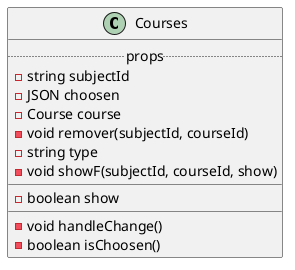 @startuml Courses

class Courses {
    .. props ..
    - string subjectId
    - JSON choosen
    - Course course
    - void remover(subjectId, courseId)
    - string type
    - void showF(subjectId, courseId, show)
    __
    - boolean show
    __
    - void handleChange()
    - boolean isChoosen()
}

@enduml